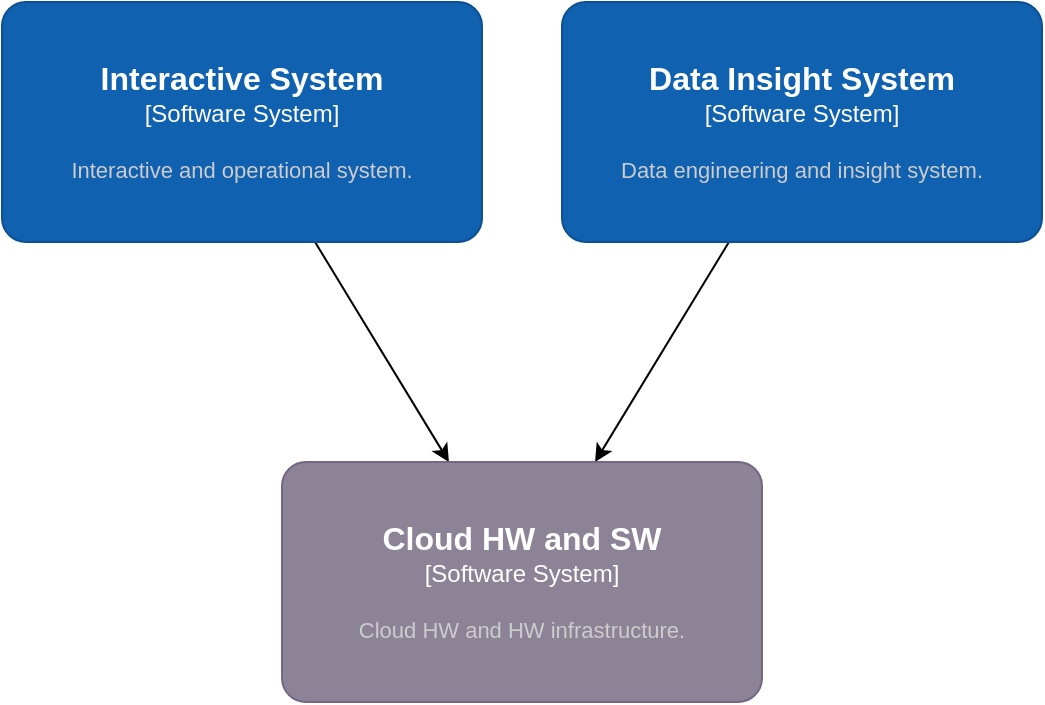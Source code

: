 <mxfile version="24.7.5" pages="2">
  <diagram name="High Level Structure" id="hJeFUKjS7ZC2yHq7QzdX">
    <mxGraphModel dx="768" dy="556" grid="1" gridSize="10" guides="1" tooltips="1" connect="1" arrows="1" fold="1" page="1" pageScale="1" pageWidth="850" pageHeight="1100" math="0" shadow="0">
      <root>
        <mxCell id="0" />
        <mxCell id="1" parent="0" />
        <mxCell id="zN359yprpEYU8y1v3SG7-6" style="edgeStyle=none;rounded=0;orthogonalLoop=1;jettySize=auto;html=1;" edge="1" parent="1" source="zN359yprpEYU8y1v3SG7-1" target="zN359yprpEYU8y1v3SG7-4">
          <mxGeometry relative="1" as="geometry" />
        </mxCell>
        <object placeholders="1" c4Name="Interactive System" c4Type="Software System" c4Description="Interactive and operational system." label="&lt;font style=&quot;font-size: 16px&quot;&gt;&lt;b&gt;%c4Name%&lt;/b&gt;&lt;/font&gt;&lt;div&gt;[%c4Type%]&lt;/div&gt;&lt;br&gt;&lt;div&gt;&lt;font style=&quot;font-size: 11px&quot;&gt;&lt;font color=&quot;#cccccc&quot;&gt;%c4Description%&lt;/font&gt;&lt;/div&gt;" id="zN359yprpEYU8y1v3SG7-1">
          <mxCell style="rounded=1;whiteSpace=wrap;html=1;labelBackgroundColor=none;fillColor=#1061B0;fontColor=#ffffff;align=center;arcSize=10;strokeColor=#0D5091;metaEdit=1;resizable=0;points=[[0.25,0,0],[0.5,0,0],[0.75,0,0],[1,0.25,0],[1,0.5,0],[1,0.75,0],[0.75,1,0],[0.5,1,0],[0.25,1,0],[0,0.75,0],[0,0.5,0],[0,0.25,0]];" vertex="1" parent="1">
            <mxGeometry x="110" y="250" width="240" height="120" as="geometry" />
          </mxCell>
        </object>
        <mxCell id="zN359yprpEYU8y1v3SG7-5" style="rounded=0;orthogonalLoop=1;jettySize=auto;html=1;" edge="1" parent="1" source="zN359yprpEYU8y1v3SG7-2" target="zN359yprpEYU8y1v3SG7-4">
          <mxGeometry relative="1" as="geometry" />
        </mxCell>
        <object placeholders="1" c4Name="Data Insight System" c4Type="Software System" c4Description="Data engineering and insight system." label="&lt;font style=&quot;font-size: 16px&quot;&gt;&lt;b&gt;%c4Name%&lt;/b&gt;&lt;/font&gt;&lt;div&gt;[%c4Type%]&lt;/div&gt;&lt;br&gt;&lt;div&gt;&lt;font style=&quot;font-size: 11px&quot;&gt;&lt;font color=&quot;#cccccc&quot;&gt;%c4Description%&lt;/font&gt;&lt;/div&gt;" id="zN359yprpEYU8y1v3SG7-2">
          <mxCell style="rounded=1;whiteSpace=wrap;html=1;labelBackgroundColor=none;fillColor=#1061B0;fontColor=#ffffff;align=center;arcSize=10;strokeColor=#0D5091;metaEdit=1;resizable=0;points=[[0.25,0,0],[0.5,0,0],[0.75,0,0],[1,0.25,0],[1,0.5,0],[1,0.75,0],[0.75,1,0],[0.5,1,0],[0.25,1,0],[0,0.75,0],[0,0.5,0],[0,0.25,0]];" vertex="1" parent="1">
            <mxGeometry x="390" y="250" width="240" height="120" as="geometry" />
          </mxCell>
        </object>
        <object placeholders="1" c4Name="Cloud HW and SW" c4Type="Software System" c4Description="Cloud HW and HW infrastructure." label="&lt;font style=&quot;font-size: 16px&quot;&gt;&lt;b&gt;%c4Name%&lt;/b&gt;&lt;/font&gt;&lt;div&gt;[%c4Type%]&lt;/div&gt;&lt;br&gt;&lt;div&gt;&lt;font style=&quot;font-size: 11px&quot;&gt;&lt;font color=&quot;#cccccc&quot;&gt;%c4Description%&lt;/font&gt;&lt;/div&gt;" id="zN359yprpEYU8y1v3SG7-4">
          <mxCell style="rounded=1;whiteSpace=wrap;html=1;labelBackgroundColor=none;fillColor=#8C8496;fontColor=#ffffff;align=center;arcSize=10;strokeColor=#736782;metaEdit=1;resizable=0;points=[[0.25,0,0],[0.5,0,0],[0.75,0,0],[1,0.25,0],[1,0.5,0],[1,0.75,0],[0.75,1,0],[0.5,1,0],[0.25,1,0],[0,0.75,0],[0,0.5,0],[0,0.25,0]];" vertex="1" parent="1">
            <mxGeometry x="250" y="480" width="240" height="120" as="geometry" />
          </mxCell>
        </object>
      </root>
    </mxGraphModel>
  </diagram>
  <diagram id="t4SMslQcB75MOa9-NDp3" name="Interactive System">
    <mxGraphModel dx="3078" dy="2712" grid="1" gridSize="10" guides="1" tooltips="1" connect="1" arrows="1" fold="1" page="1" pageScale="1" pageWidth="850" pageHeight="1100" math="0" shadow="0">
      <root>
        <mxCell id="0" />
        <mxCell id="1" parent="0" />
        <mxCell id="GPe6wHcPOrY3FOINk4nh-5" style="edgeStyle=none;rounded=0;orthogonalLoop=1;jettySize=auto;html=1;" edge="1" parent="1" source="GPe6wHcPOrY3FOINk4nh-1" target="GPe6wHcPOrY3FOINk4nh-2">
          <mxGeometry relative="1" as="geometry" />
        </mxCell>
        <object placeholders="1" c4Name="Course_Participants" c4Type="Container" c4Technology="FastAPI" c4Description="Microservice for basic student information." label="&lt;font style=&quot;font-size: 16px&quot;&gt;&lt;b&gt;%c4Name%&lt;/b&gt;&lt;/font&gt;&lt;div&gt;[%c4Type%:&amp;nbsp;%c4Technology%]&lt;/div&gt;&lt;br&gt;&lt;div&gt;&lt;font style=&quot;font-size: 11px&quot;&gt;&lt;font color=&quot;#E6E6E6&quot;&gt;%c4Description%&lt;/font&gt;&lt;/div&gt;" id="GPe6wHcPOrY3FOINk4nh-1">
          <mxCell style="shape=hexagon;size=50;perimeter=hexagonPerimeter2;whiteSpace=wrap;html=1;fixedSize=1;rounded=1;labelBackgroundColor=none;fillColor=#23A2D9;fontSize=12;fontColor=#ffffff;align=center;strokeColor=#0E7DAD;metaEdit=1;points=[[0.5,0,0],[1,0.25,0],[1,0.5,0],[1,0.75,0],[0.5,1,0],[0,0.75,0],[0,0.5,0],[0,0.25,0]];resizable=0;" vertex="1" parent="1">
            <mxGeometry x="530" y="160" width="200" height="170" as="geometry" />
          </mxCell>
        </object>
        <mxCell id="GPe6wHcPOrY3FOINk4nh-4" style="edgeStyle=none;rounded=0;orthogonalLoop=1;jettySize=auto;html=1;entryX=0;entryY=0.5;entryDx=0;entryDy=0;" edge="1" parent="1" source="GPe6wHcPOrY3FOINk4nh-2" target="GPe6wHcPOrY3FOINk4nh-3">
          <mxGeometry relative="1" as="geometry" />
        </mxCell>
        <object placeholders="1" c4Name="CourseWorks_Adaptor" c4Type="Container" c4Technology="Lamba Function" c4Description="Adaptor for CourseWorks" label="&lt;font style=&quot;font-size: 16px&quot;&gt;&lt;b&gt;%c4Name%&lt;/b&gt;&lt;/font&gt;&lt;div&gt;[%c4Type%:&amp;nbsp;%c4Technology%]&lt;/div&gt;&lt;br&gt;&lt;div&gt;&lt;font style=&quot;font-size: 11px&quot;&gt;&lt;font color=&quot;#E6E6E6&quot;&gt;%c4Description%&lt;/font&gt;&lt;/div&gt;" id="GPe6wHcPOrY3FOINk4nh-2">
          <mxCell style="shape=hexagon;size=50;perimeter=hexagonPerimeter2;whiteSpace=wrap;html=1;fixedSize=1;rounded=1;labelBackgroundColor=none;fillColor=#23A2D9;fontSize=12;fontColor=#ffffff;align=center;strokeColor=#0E7DAD;metaEdit=1;points=[[0.5,0,0],[1,0.25,0],[1,0.5,0],[1,0.75,0],[0.5,1,0],[0,0.75,0],[0,0.5,0],[0,0.25,0]];resizable=0;" vertex="1" parent="1">
            <mxGeometry x="830" width="200" height="170" as="geometry" />
          </mxCell>
        </object>
        <mxCell id="GPe6wHcPOrY3FOINk4nh-3" value="CourseWorks" style="shape=image;verticalLabelPosition=bottom;labelBackgroundColor=default;verticalAlign=top;aspect=fixed;imageAspect=0;image=https://www.palomar.edu/atrc/wp-content/uploads/sites/3/2017/01/Canvas-Logo.png;fontSize=19;strokeWidth=0;" vertex="1" parent="1">
          <mxGeometry x="1640" y="19.35" width="130" height="131.3" as="geometry" />
        </mxCell>
        <object placeholders="1" c4Name="ParticipantsDB" c4Type="Container" c4Technology="AWS RDS" c4Description="Course participant information." label="&lt;font style=&quot;font-size: 16px&quot;&gt;&lt;b&gt;%c4Name%&lt;/b&gt;&lt;/font&gt;&lt;div&gt;[%c4Type%:&amp;nbsp;%c4Technology%]&lt;/div&gt;&lt;br&gt;&lt;div&gt;&lt;font style=&quot;font-size: 11px&quot;&gt;&lt;font color=&quot;#E6E6E6&quot;&gt;%c4Description%&lt;/font&gt;&lt;/div&gt;" id="GPe6wHcPOrY3FOINk4nh-6">
          <mxCell style="shape=cylinder3;size=15;whiteSpace=wrap;html=1;boundedLbl=1;rounded=0;labelBackgroundColor=none;fillColor=#23A2D9;fontSize=12;fontColor=#ffffff;align=center;strokeColor=#0E7DAD;metaEdit=1;points=[[0.5,0,0],[1,0.25,0],[1,0.5,0],[1,0.75,0],[0.5,1,0],[0,0.75,0],[0,0.5,0],[0,0.25,0]];resizable=0;" vertex="1" parent="1">
            <mxGeometry x="930" y="210" width="240" height="120" as="geometry" />
          </mxCell>
        </object>
        <mxCell id="GPe6wHcPOrY3FOINk4nh-7" style="edgeStyle=none;rounded=0;orthogonalLoop=1;jettySize=auto;html=1;entryX=0;entryY=0.5;entryDx=0;entryDy=0;entryPerimeter=0;" edge="1" parent="1" source="GPe6wHcPOrY3FOINk4nh-1" target="GPe6wHcPOrY3FOINk4nh-6">
          <mxGeometry relative="1" as="geometry" />
        </mxCell>
        <object placeholders="1" c4Name="Course_Projects" c4Type="Container" c4Technology="FastAPI" c4Description="Information about projects." label="&lt;font style=&quot;font-size: 16px&quot;&gt;&lt;b&gt;%c4Name%&lt;/b&gt;&lt;/font&gt;&lt;div&gt;[%c4Type%:&amp;nbsp;%c4Technology%]&lt;/div&gt;&lt;br&gt;&lt;div&gt;&lt;font style=&quot;font-size: 11px&quot;&gt;&lt;font color=&quot;#E6E6E6&quot;&gt;%c4Description%&lt;/font&gt;&lt;/div&gt;" id="GPe6wHcPOrY3FOINk4nh-8">
          <mxCell style="shape=hexagon;size=50;perimeter=hexagonPerimeter2;whiteSpace=wrap;html=1;fixedSize=1;rounded=1;labelBackgroundColor=none;fillColor=#23A2D9;fontSize=12;fontColor=#ffffff;align=center;strokeColor=#0E7DAD;metaEdit=1;points=[[0.5,0,0],[1,0.25,0],[1,0.5,0],[1,0.75,0],[0.5,1,0],[0,0.75,0],[0,0.5,0],[0,0.25,0]];resizable=0;" vertex="1" parent="1">
            <mxGeometry x="530" y="430" width="200" height="170" as="geometry" />
          </mxCell>
        </object>
        <object placeholders="1" c4Name="Course_Meetings" c4Type="Container" c4Technology="FastAPI" c4Description="Information about project meetings." label="&lt;font style=&quot;font-size: 16px&quot;&gt;&lt;b&gt;%c4Name%&lt;/b&gt;&lt;/font&gt;&lt;div&gt;[%c4Type%:&amp;nbsp;%c4Technology%]&lt;/div&gt;&lt;br&gt;&lt;div&gt;&lt;font style=&quot;font-size: 11px&quot;&gt;&lt;font color=&quot;#E6E6E6&quot;&gt;%c4Description%&lt;/font&gt;&lt;/div&gt;" id="GPe6wHcPOrY3FOINk4nh-9">
          <mxCell style="shape=hexagon;size=50;perimeter=hexagonPerimeter2;whiteSpace=wrap;html=1;fixedSize=1;rounded=1;labelBackgroundColor=none;fillColor=#23A2D9;fontSize=12;fontColor=#ffffff;align=center;strokeColor=#0E7DAD;metaEdit=1;points=[[0.5,0,0],[1,0.25,0],[1,0.5,0],[1,0.75,0],[0.5,1,0],[0,0.75,0],[0,0.5,0],[0,0.25,0]];resizable=0;" vertex="1" parent="1">
            <mxGeometry x="530" y="690" width="200" height="170" as="geometry" />
          </mxCell>
        </object>
        <object placeholders="1" c4Name="Meeting Scheduling" c4Type="Software System" c4Description="External calendar and meeting service." label="&lt;font style=&quot;font-size: 16px&quot;&gt;&lt;b&gt;%c4Name%&lt;/b&gt;&lt;/font&gt;&lt;div&gt;[%c4Type%]&lt;/div&gt;&lt;br&gt;&lt;div&gt;&lt;font style=&quot;font-size: 11px&quot;&gt;&lt;font color=&quot;#cccccc&quot;&gt;%c4Description%&lt;/font&gt;&lt;/div&gt;" id="GPe6wHcPOrY3FOINk4nh-10">
          <mxCell style="rounded=1;whiteSpace=wrap;html=1;labelBackgroundColor=none;fillColor=#8C8496;fontColor=#ffffff;align=center;arcSize=10;strokeColor=#736782;metaEdit=1;resizable=0;points=[[0.25,0,0],[0.5,0,0],[0.75,0,0],[1,0.25,0],[1,0.5,0],[1,0.75,0],[0.75,1,0],[0.5,1,0],[0.25,1,0],[0,0.75,0],[0,0.5,0],[0,0.25,0]];" vertex="1" parent="1">
            <mxGeometry x="1230" y="630" width="240" height="120" as="geometry" />
          </mxCell>
        </object>
        <mxCell id="GPe6wHcPOrY3FOINk4nh-11" style="edgeStyle=none;rounded=0;orthogonalLoop=1;jettySize=auto;html=1;entryX=0;entryY=0.5;entryDx=0;entryDy=0;entryPerimeter=0;" edge="1" parent="1" source="GPe6wHcPOrY3FOINk4nh-9" target="GPe6wHcPOrY3FOINk4nh-10">
          <mxGeometry relative="1" as="geometry" />
        </mxCell>
        <object placeholders="1" c4Name="ParticipantsDB" c4Type="Container" c4Technology="Mongo Aurora" c4Description="Project info DB" label="&lt;font style=&quot;font-size: 16px&quot;&gt;&lt;b&gt;%c4Name%&lt;/b&gt;&lt;/font&gt;&lt;div&gt;[%c4Type%:&amp;nbsp;%c4Technology%]&lt;/div&gt;&lt;br&gt;&lt;div&gt;&lt;font style=&quot;font-size: 11px&quot;&gt;&lt;font color=&quot;#E6E6E6&quot;&gt;%c4Description%&lt;/font&gt;&lt;/div&gt;" id="GPe6wHcPOrY3FOINk4nh-12">
          <mxCell style="shape=cylinder3;size=15;whiteSpace=wrap;html=1;boundedLbl=1;rounded=0;labelBackgroundColor=none;fillColor=#23A2D9;fontSize=12;fontColor=#ffffff;align=center;strokeColor=#0E7DAD;metaEdit=1;points=[[0.5,0,0],[1,0.25,0],[1,0.5,0],[1,0.75,0],[0.5,1,0],[0,0.75,0],[0,0.5,0],[0,0.25,0]];resizable=0;" vertex="1" parent="1">
            <mxGeometry x="930" y="450" width="240" height="120" as="geometry" />
          </mxCell>
        </object>
        <mxCell id="GPe6wHcPOrY3FOINk4nh-13" style="edgeStyle=none;rounded=0;orthogonalLoop=1;jettySize=auto;html=1;entryX=0;entryY=0.5;entryDx=0;entryDy=0;entryPerimeter=0;" edge="1" parent="1" source="GPe6wHcPOrY3FOINk4nh-8" target="GPe6wHcPOrY3FOINk4nh-12">
          <mxGeometry relative="1" as="geometry" />
        </mxCell>
        <object placeholders="1" c4Name="MeetingsDB" c4Type="Container" c4Technology="Mongo Aurora" c4Description="Meeting and event DB" label="&lt;font style=&quot;font-size: 16px&quot;&gt;&lt;b&gt;%c4Name%&lt;/b&gt;&lt;/font&gt;&lt;div&gt;[%c4Type%:&amp;nbsp;%c4Technology%]&lt;/div&gt;&lt;br&gt;&lt;div&gt;&lt;font style=&quot;font-size: 11px&quot;&gt;&lt;font color=&quot;#E6E6E6&quot;&gt;%c4Description%&lt;/font&gt;&lt;/div&gt;" id="GPe6wHcPOrY3FOINk4nh-14">
          <mxCell style="shape=cylinder3;size=15;whiteSpace=wrap;html=1;boundedLbl=1;rounded=0;labelBackgroundColor=none;fillColor=#23A2D9;fontSize=12;fontColor=#ffffff;align=center;strokeColor=#0E7DAD;metaEdit=1;points=[[0.5,0,0],[1,0.25,0],[1,0.5,0],[1,0.75,0],[0.5,1,0],[0,0.75,0],[0,0.5,0],[0,0.25,0]];resizable=0;" vertex="1" parent="1">
            <mxGeometry x="950" y="790" width="240" height="120" as="geometry" />
          </mxCell>
        </object>
        <mxCell id="GPe6wHcPOrY3FOINk4nh-15" style="edgeStyle=none;rounded=0;orthogonalLoop=1;jettySize=auto;html=1;entryX=0;entryY=0.5;entryDx=0;entryDy=0;entryPerimeter=0;" edge="1" parent="1" source="GPe6wHcPOrY3FOINk4nh-9" target="GPe6wHcPOrY3FOINk4nh-14">
          <mxGeometry relative="1" as="geometry" />
        </mxCell>
        <object placeholders="1" c4Name="Community_Discussion" c4Type="Container" c4Technology="FastAPI" c4Description="Discussions and community service." label="&lt;font style=&quot;font-size: 16px&quot;&gt;&lt;b&gt;%c4Name%&lt;/b&gt;&lt;/font&gt;&lt;div&gt;[%c4Type%:&amp;nbsp;%c4Technology%]&lt;/div&gt;&lt;br&gt;&lt;div&gt;&lt;font style=&quot;font-size: 11px&quot;&gt;&lt;font color=&quot;#E6E6E6&quot;&gt;%c4Description%&lt;/font&gt;&lt;/div&gt;" id="GPe6wHcPOrY3FOINk4nh-16">
          <mxCell style="shape=hexagon;size=50;perimeter=hexagonPerimeter2;whiteSpace=wrap;html=1;fixedSize=1;rounded=1;labelBackgroundColor=none;fillColor=#23A2D9;fontSize=12;fontColor=#ffffff;align=center;strokeColor=#0E7DAD;metaEdit=1;points=[[0.5,0,0],[1,0.25,0],[1,0.5,0],[1,0.75,0],[0.5,1,0],[0,0.75,0],[0,0.5,0],[0,0.25,0]];resizable=0;" vertex="1" parent="1">
            <mxGeometry x="540" y="1070" width="200" height="170" as="geometry" />
          </mxCell>
        </object>
        <object placeholders="1" c4Name="CommunityDB" c4Type="Container" c4Technology="Cloud Neo4j" c4Description="Graph of people, relationships, comments, ..." label="&lt;font style=&quot;font-size: 16px&quot;&gt;&lt;b&gt;%c4Name%&lt;/b&gt;&lt;/font&gt;&lt;div&gt;[%c4Type%:&amp;nbsp;%c4Technology%]&lt;/div&gt;&lt;br&gt;&lt;div&gt;&lt;font style=&quot;font-size: 11px&quot;&gt;&lt;font color=&quot;#E6E6E6&quot;&gt;%c4Description%&lt;/font&gt;&lt;/div&gt;" id="GPe6wHcPOrY3FOINk4nh-17">
          <mxCell style="shape=cylinder3;size=15;whiteSpace=wrap;html=1;boundedLbl=1;rounded=0;labelBackgroundColor=none;fillColor=#23A2D9;fontSize=12;fontColor=#ffffff;align=center;strokeColor=#0E7DAD;metaEdit=1;points=[[0.5,0,0],[1,0.25,0],[1,0.5,0],[1,0.75,0],[0.5,1,0],[0,0.75,0],[0,0.5,0],[0,0.25,0]];resizable=0;" vertex="1" parent="1">
            <mxGeometry x="960" y="1000" width="240" height="120" as="geometry" />
          </mxCell>
        </object>
        <object placeholders="1" c4Name="DiscussionDB" c4Type="Container" c4Technology="MongoDB" c4Description="Discussion threads" label="&lt;font style=&quot;font-size: 16px&quot;&gt;&lt;b&gt;%c4Name%&lt;/b&gt;&lt;/font&gt;&lt;div&gt;[%c4Type%:&amp;nbsp;%c4Technology%]&lt;/div&gt;&lt;br&gt;&lt;div&gt;&lt;font style=&quot;font-size: 11px&quot;&gt;&lt;font color=&quot;#E6E6E6&quot;&gt;%c4Description%&lt;/font&gt;&lt;/div&gt;" id="GPe6wHcPOrY3FOINk4nh-18">
          <mxCell style="shape=cylinder3;size=15;whiteSpace=wrap;html=1;boundedLbl=1;rounded=0;labelBackgroundColor=none;fillColor=#23A2D9;fontSize=12;fontColor=#ffffff;align=center;strokeColor=#0E7DAD;metaEdit=1;points=[[0.5,0,0],[1,0.25,0],[1,0.5,0],[1,0.75,0],[0.5,1,0],[0,0.75,0],[0,0.5,0],[0,0.25,0]];resizable=0;" vertex="1" parent="1">
            <mxGeometry x="960" y="1220" width="240" height="120" as="geometry" />
          </mxCell>
        </object>
        <mxCell id="GPe6wHcPOrY3FOINk4nh-19" style="edgeStyle=none;rounded=0;orthogonalLoop=1;jettySize=auto;html=1;entryX=0;entryY=0.5;entryDx=0;entryDy=0;entryPerimeter=0;" edge="1" parent="1" source="GPe6wHcPOrY3FOINk4nh-16" target="GPe6wHcPOrY3FOINk4nh-17">
          <mxGeometry relative="1" as="geometry" />
        </mxCell>
        <mxCell id="GPe6wHcPOrY3FOINk4nh-20" style="edgeStyle=none;rounded=0;orthogonalLoop=1;jettySize=auto;html=1;entryX=0;entryY=0.5;entryDx=0;entryDy=0;entryPerimeter=0;" edge="1" parent="1" source="GPe6wHcPOrY3FOINk4nh-16" target="GPe6wHcPOrY3FOINk4nh-18">
          <mxGeometry relative="1" as="geometry" />
        </mxCell>
        <mxCell id="GPe6wHcPOrY3FOINk4nh-22" style="edgeStyle=none;rounded=0;orthogonalLoop=1;jettySize=auto;html=1;" edge="1" parent="1" source="GPe6wHcPOrY3FOINk4nh-21" target="GPe6wHcPOrY3FOINk4nh-1">
          <mxGeometry relative="1" as="geometry" />
        </mxCell>
        <mxCell id="GPe6wHcPOrY3FOINk4nh-24" style="edgeStyle=none;rounded=0;orthogonalLoop=1;jettySize=auto;html=1;" edge="1" parent="1" source="GPe6wHcPOrY3FOINk4nh-21" target="GPe6wHcPOrY3FOINk4nh-9">
          <mxGeometry relative="1" as="geometry" />
        </mxCell>
        <mxCell id="GPe6wHcPOrY3FOINk4nh-25" style="edgeStyle=none;rounded=0;orthogonalLoop=1;jettySize=auto;html=1;" edge="1" parent="1" source="GPe6wHcPOrY3FOINk4nh-21" target="GPe6wHcPOrY3FOINk4nh-16">
          <mxGeometry relative="1" as="geometry" />
        </mxCell>
        <mxCell id="5ZXumW1GcGinIz5nCFf0-4" style="edgeStyle=none;rounded=0;orthogonalLoop=1;jettySize=auto;html=1;exitX=0.5;exitY=0;exitDx=0;exitDy=0;exitPerimeter=0;entryX=0.01;entryY=0.588;entryDx=0;entryDy=0;entryPerimeter=0;" edge="1" parent="1" source="GPe6wHcPOrY3FOINk4nh-21" target="5ZXumW1GcGinIz5nCFf0-1">
          <mxGeometry relative="1" as="geometry">
            <mxPoint x="189.997" y="595.998" as="sourcePoint" />
            <mxPoint x="811.763" y="-134.998" as="targetPoint" />
          </mxGeometry>
        </mxCell>
        <object placeholders="1" c4Name="Course_Management" c4Type="Container" c4Technology="FastAPI" c4Description="Course management composition service." label="&lt;font style=&quot;font-size: 16px&quot;&gt;&lt;b&gt;%c4Name%&lt;/b&gt;&lt;/font&gt;&lt;div&gt;[%c4Type%:&amp;nbsp;%c4Technology%]&lt;/div&gt;&lt;br&gt;&lt;div&gt;&lt;font style=&quot;font-size: 11px&quot;&gt;&lt;font color=&quot;#E6E6E6&quot;&gt;%c4Description%&lt;/font&gt;&lt;/div&gt;" id="GPe6wHcPOrY3FOINk4nh-21">
          <mxCell style="shape=hexagon;size=50;perimeter=hexagonPerimeter2;whiteSpace=wrap;html=1;fixedSize=1;rounded=1;labelBackgroundColor=none;fillColor=#23A2D9;fontSize=12;fontColor=#ffffff;align=center;strokeColor=#0E7DAD;metaEdit=1;points=[[0.5,0,0],[1,0.25,0],[1,0.5,0],[1,0.75,0],[0.5,1,0],[0,0.75,0],[0,0.5,0],[0,0.25,0]];resizable=0;" vertex="1" parent="1">
            <mxGeometry x="-30" y="390" width="200" height="170" as="geometry" />
          </mxCell>
        </object>
        <mxCell id="GPe6wHcPOrY3FOINk4nh-23" style="edgeStyle=none;rounded=0;orthogonalLoop=1;jettySize=auto;html=1;entryX=0;entryY=0.75;entryDx=0;entryDy=0;entryPerimeter=0;" edge="1" parent="1" source="GPe6wHcPOrY3FOINk4nh-21" target="GPe6wHcPOrY3FOINk4nh-8">
          <mxGeometry relative="1" as="geometry" />
        </mxCell>
        <object placeholders="1" c4Name="Course_Management_BFF" c4Type="Container" c4Technology="FastAPI" c4Description="Course management BFF" label="&lt;font style=&quot;font-size: 16px&quot;&gt;&lt;b&gt;%c4Name%&lt;/b&gt;&lt;/font&gt;&lt;div&gt;[%c4Type%:&amp;nbsp;%c4Technology%]&lt;/div&gt;&lt;br&gt;&lt;div&gt;&lt;font style=&quot;font-size: 11px&quot;&gt;&lt;font color=&quot;#E6E6E6&quot;&gt;%c4Description%&lt;/font&gt;&lt;/div&gt;" id="GPe6wHcPOrY3FOINk4nh-26">
          <mxCell style="shape=hexagon;size=50;perimeter=hexagonPerimeter2;whiteSpace=wrap;html=1;fixedSize=1;rounded=1;labelBackgroundColor=none;fillColor=#23A2D9;fontSize=12;fontColor=#ffffff;align=center;strokeColor=#0E7DAD;metaEdit=1;points=[[0.5,0,0],[1,0.25,0],[1,0.5,0],[1,0.75,0],[0.5,1,0],[0,0.75,0],[0,0.5,0],[0,0.25,0]];resizable=0;" vertex="1" parent="1">
            <mxGeometry x="-420" y="400" width="200" height="170" as="geometry" />
          </mxCell>
        </object>
        <mxCell id="GPe6wHcPOrY3FOINk4nh-27" style="edgeStyle=none;rounded=0;orthogonalLoop=1;jettySize=auto;html=1;entryX=0;entryY=0.5;entryDx=0;entryDy=0;entryPerimeter=0;" edge="1" parent="1" source="GPe6wHcPOrY3FOINk4nh-26" target="GPe6wHcPOrY3FOINk4nh-21">
          <mxGeometry relative="1" as="geometry" />
        </mxCell>
        <object placeholders="1" c4Name="Coupon_Service" c4Type="Container" c4Technology="FastAPI and VM" c4Description="Service for assigning credits/coupons to students" label="&lt;font style=&quot;font-size: 16px&quot;&gt;&lt;b&gt;%c4Name%&lt;/b&gt;&lt;/font&gt;&lt;div&gt;[%c4Type%:&amp;nbsp;%c4Technology%]&lt;/div&gt;&lt;br&gt;&lt;div&gt;&lt;font style=&quot;font-size: 11px&quot;&gt;&lt;font color=&quot;#E6E6E6&quot;&gt;%c4Description%&lt;/font&gt;&lt;/div&gt;" id="5ZXumW1GcGinIz5nCFf0-1">
          <mxCell style="shape=hexagon;size=50;perimeter=hexagonPerimeter2;whiteSpace=wrap;html=1;fixedSize=1;rounded=1;labelBackgroundColor=none;fillColor=#23A2D9;fontSize=12;fontColor=#ffffff;align=center;strokeColor=#0E7DAD;metaEdit=1;points=[[0.5,0,0],[1,0.25,0],[1,0.5,0],[1,0.75,0],[0.5,1,0],[0,0.75,0],[0,0.5,0],[0,0.25,0]];resizable=0;" vertex="1" parent="1">
            <mxGeometry x="520" y="-280" width="200" height="170" as="geometry" />
          </mxCell>
        </object>
        <object placeholders="1" c4Name="ParticipantsDB" c4Type="Container" c4Technology="AWS RDS" c4Description="Course participant information." label="&lt;font style=&quot;font-size: 16px&quot;&gt;&lt;b&gt;%c4Name%&lt;/b&gt;&lt;/font&gt;&lt;div&gt;[%c4Type%:&amp;nbsp;%c4Technology%]&lt;/div&gt;&lt;br&gt;&lt;div&gt;&lt;font style=&quot;font-size: 11px&quot;&gt;&lt;font color=&quot;#E6E6E6&quot;&gt;%c4Description%&lt;/font&gt;&lt;/div&gt;" id="5ZXumW1GcGinIz5nCFf0-2">
          <mxCell style="shape=cylinder3;size=15;whiteSpace=wrap;html=1;boundedLbl=1;rounded=0;labelBackgroundColor=none;fillColor=#23A2D9;fontSize=12;fontColor=#ffffff;align=center;strokeColor=#0E7DAD;metaEdit=1;points=[[0.5,0,0],[1,0.25,0],[1,0.5,0],[1,0.75,0],[0.5,1,0],[0,0.75,0],[0,0.5,0],[0,0.25,0]];resizable=0;" vertex="1" parent="1">
            <mxGeometry x="870" y="-255" width="240" height="120" as="geometry" />
          </mxCell>
        </object>
        <mxCell id="5ZXumW1GcGinIz5nCFf0-3" style="edgeStyle=none;rounded=0;orthogonalLoop=1;jettySize=auto;html=1;entryX=0;entryY=0.5;entryDx=0;entryDy=0;entryPerimeter=0;" edge="1" parent="1" source="5ZXumW1GcGinIz5nCFf0-1" target="5ZXumW1GcGinIz5nCFf0-2">
          <mxGeometry relative="1" as="geometry" />
        </mxCell>
        <object placeholders="1" c4Name="Student_Course_Coupon" c4Type="Container" c4Technology="FastAPI" c4Description="Student API for getting coupons and credits." label="&lt;font style=&quot;font-size: 16px&quot;&gt;&lt;b&gt;%c4Name%&lt;/b&gt;&lt;/font&gt;&lt;div&gt;[%c4Type%:&amp;nbsp;%c4Technology%]&lt;/div&gt;&lt;br&gt;&lt;div&gt;&lt;font style=&quot;font-size: 11px&quot;&gt;&lt;font color=&quot;#E6E6E6&quot;&gt;%c4Description%&lt;/font&gt;&lt;/div&gt;" id="5ZXumW1GcGinIz5nCFf0-5">
          <mxCell style="shape=hexagon;size=50;perimeter=hexagonPerimeter2;whiteSpace=wrap;html=1;fixedSize=1;rounded=1;labelBackgroundColor=none;fillColor=#23A2D9;fontSize=12;fontColor=#ffffff;align=center;strokeColor=#0E7DAD;metaEdit=1;points=[[0.5,0,0],[1,0.25,0],[1,0.5,0],[1,0.75,0],[0.5,1,0],[0,0.75,0],[0,0.5,0],[0,0.25,0]];resizable=0;" vertex="1" parent="1">
            <mxGeometry x="-10" y="-170" width="200" height="170" as="geometry" />
          </mxCell>
        </object>
        <mxCell id="5ZXumW1GcGinIz5nCFf0-6" style="edgeStyle=none;rounded=0;orthogonalLoop=1;jettySize=auto;html=1;entryX=0.08;entryY=0.329;entryDx=0;entryDy=0;entryPerimeter=0;" edge="1" parent="1" source="5ZXumW1GcGinIz5nCFf0-5" target="5ZXumW1GcGinIz5nCFf0-1">
          <mxGeometry relative="1" as="geometry" />
        </mxCell>
        <mxCell id="5ZXumW1GcGinIz5nCFf0-7" style="edgeStyle=none;rounded=0;orthogonalLoop=1;jettySize=auto;html=1;entryX=0.11;entryY=0.259;entryDx=0;entryDy=0;entryPerimeter=0;" edge="1" parent="1" source="5ZXumW1GcGinIz5nCFf0-5" target="GPe6wHcPOrY3FOINk4nh-1">
          <mxGeometry relative="1" as="geometry" />
        </mxCell>
        <mxCell id="5ZXumW1GcGinIz5nCFf0-10" value="" style="rounded=1;whiteSpace=wrap;html=1;fillColor=none;strokeWidth=6;dashed=1;dashPattern=12 12;" vertex="1" parent="1">
          <mxGeometry x="470" y="-20" width="820" height="410" as="geometry" />
        </mxCell>
      </root>
    </mxGraphModel>
  </diagram>
</mxfile>

